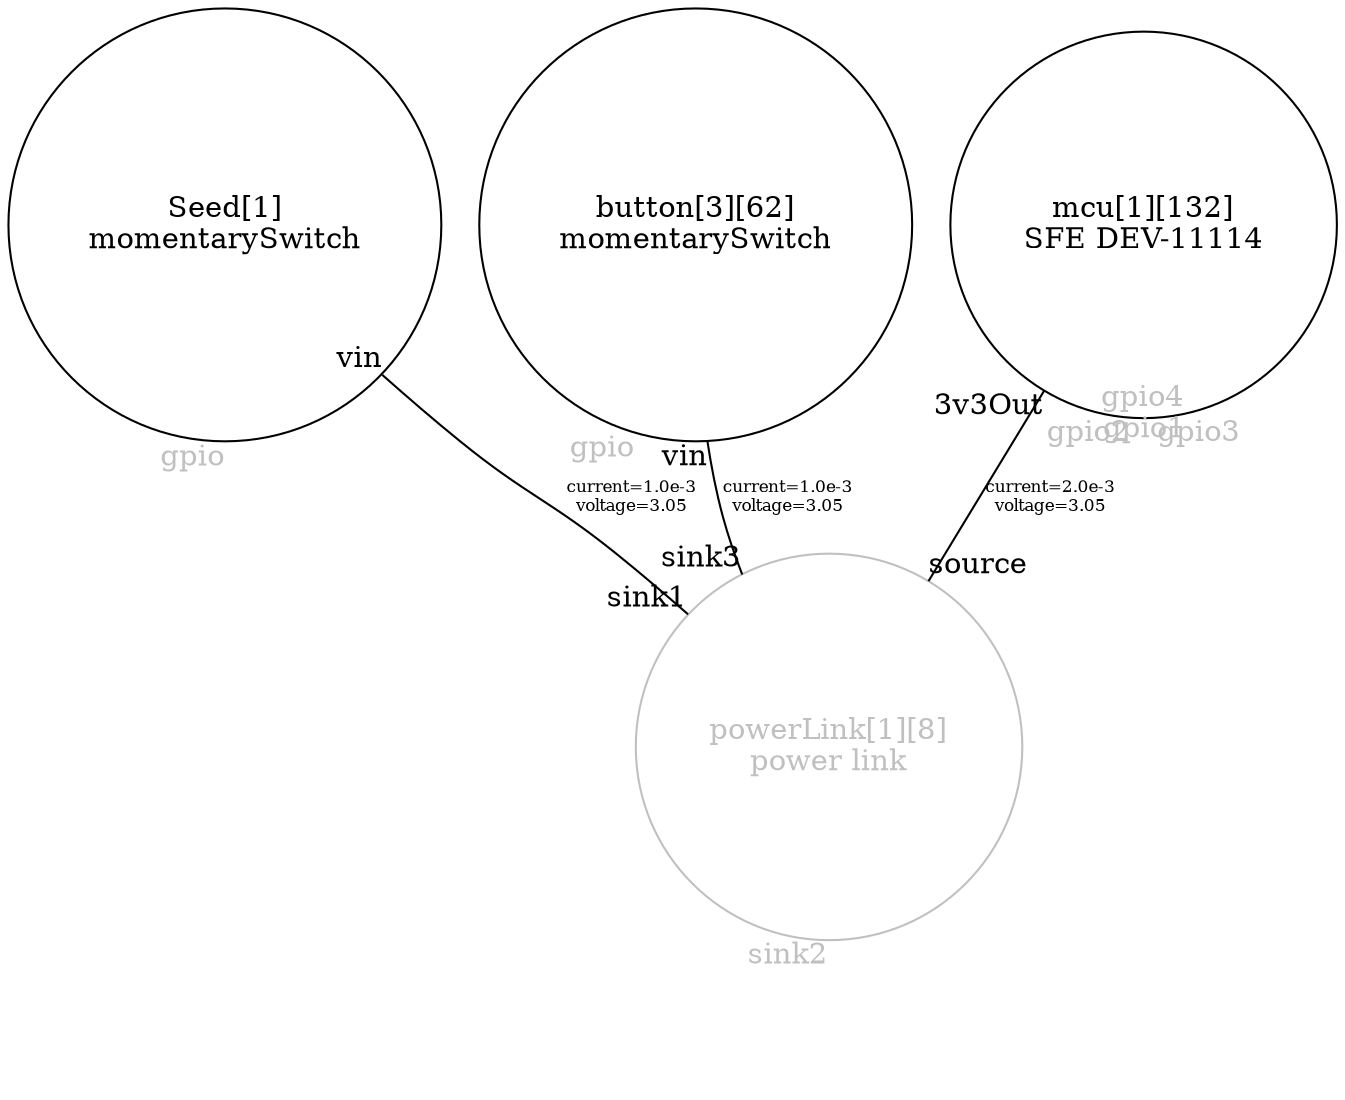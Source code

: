 // Run with:
// fdp -Tpng example.dot > test.png
// (instead of 'fdp', can also try 'dot' and 'neato'

graph circuit {
  node [shape=circle];
  
  // Define modules as nodes 
  seed1 [label="Seed[1]\nmomentarySwitch"];
  button362 [label="button[3][62]\nmomentarySwitch"];
  mcu1132 [label="mcu[1][132]\nSFE DEV-11114"];
  powerLink18 [label="powerLink[1][8]\npower link", color="gray", fontcolor="gray"];
  
  // Define links between modules / links, specify port name as edge head/tail label
  // Use the module port as the edge tail and the link port as the edge head
  seed1 -- powerLink18 [label="current=1.0e-3\nvoltage=3.05", fontsize=8, taillabel="vin", headlabel="sink1", labelfontsize=14];
  button362 -- powerLink18 [label="current=1.0e-3\nvoltage=3.05", fontsize=8, taillabel="vin", headlabel="sink3", labelfontsize=14];
  mcu1132 -- powerLink18 [label="current=2.0e-3\nvoltage=3.05", fontsize=8, taillabel="3v3Out", headlabel="source", labelfontsize=14];
  
  // Do empty connections - implemented as an invisible target node and an invisible edge
  // (so only the tail label shows)
  // Currently, use one dummy node per module / link.
  // The other options is to use one dummy node per unused port, but the graph tends to expand
  // unnecessarily.
  dummy_seed1 [label="", shape=none]
  seed1 -- dummy_seed1 [taillabel="gpio", labelfontsize=14, labelfontcolor="gray", color="transparent"]
  
  dummy_button362 [label="", shape=none]
  button362 -- dummy_button362 [taillabel="gpio", labelfontsize=14, labelfontcolor="gray", color="transparent"]
  
  dummy_mcu1132 [label="", shape=none]
  mcu1132 -- dummy_mcu1132 [taillabel="gpio1", labelfontsize=14, labelfontcolor="gray", color="transparent"]
  mcu1132 -- dummy_mcu1132 [taillabel="gpio2", labelfontsize=14, labelfontcolor="gray", color="transparent"]
  mcu1132 -- dummy_mcu1132 [taillabel="gpio3", labelfontsize=14, labelfontcolor="gray", color="transparent"]
  mcu1132 -- dummy_mcu1132 [taillabel="gpio4", labelfontsize=14, labelfontcolor="gray", color="transparent"]  
  
  dummy_powerLink18 [label="", shape=none]
  powerLink18 -- dummy_powerLink18 [taillabel="sink2", labelfontsize=14, labelfontcolor="gray", color="transparent"]
}

// Another variant that uses clusters with ports as nodes
// This didn't work as well (graphically), the layout tools don't position nodes well within clusters 
//
// graph circuit {
//   //node [shape=none];
//   splines=line;
//   
//   subgraph cluster_seed1 {
//     label="Seed[1]: momentarySwitch";
//     // node IDs must be fully qualified name since IDs seem to be global
//     // labels are port names
//     seed1_gpio [label="gpio"];
//     seed1_vin [label="vin"];
//   }
// 
//   subgraph cluster_button362 {
//     label="button[3][62]: momentarySwitch";
//     button362_gpio [label="gpio"];
//     button362_vin [label="vin"];
//   }
//   
//   subgraph cluster_mcu1132 {
//     label="mcu[1][132]: SFE DEV-11114";
//     // TODO: add module properties: MHz, current, ...
//     // TODO: add resources?
//     mcu1132_3v3Out [label="3v3Out"];
//     mcu1132_5vOut [label="5vOut"];
//     mcu1132_gpio1 [label="gpio1"];
//     mcu1132_gpio2 [label="gpio2"];
//     mcu1132_gpio3 [label="gpio3"];
//     mcu1132_gpio4 [label="gpio4"];
//   }
// 
//   subgraph cluster_powerLink18 {
//     label="powerLink[1][8]: power link";
//     powerLink18_sink1 [label="sink1"];
//     powerLink18_sink2 [label="sink2"];
//     powerLink18_sink3 [label="sink3"];
//     powerLink18_source [label="source"];
//   }
//   
//   // Module side on left (tail), link on right (head)
//   seed1_vin -- powerLink18_sink1 [taillabel="current=1.0e-3\nvoltage=3.05", labelfontsize=8];
//   button362_vin -- powerLink18_sink3 [taillabel="current=1.0e-3\nvoltage=3.05", labelfontsize=8];
//   mcu1132_3v3Out -- powerLink18_source [taillabel="current=2.0e-3\nvoltage=3.05", labelfontsize=8];
// }
